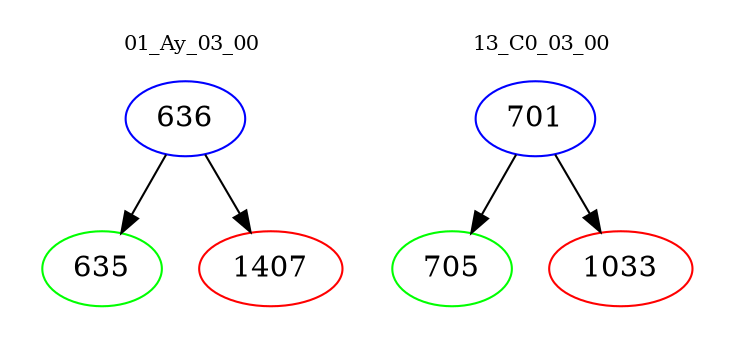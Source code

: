digraph{
subgraph cluster_0 {
color = white
label = "01_Ay_03_00";
fontsize=10;
T0_636 [label="636", color="blue"]
T0_636 -> T0_635 [color="black"]
T0_635 [label="635", color="green"]
T0_636 -> T0_1407 [color="black"]
T0_1407 [label="1407", color="red"]
}
subgraph cluster_1 {
color = white
label = "13_C0_03_00";
fontsize=10;
T1_701 [label="701", color="blue"]
T1_701 -> T1_705 [color="black"]
T1_705 [label="705", color="green"]
T1_701 -> T1_1033 [color="black"]
T1_1033 [label="1033", color="red"]
}
}
